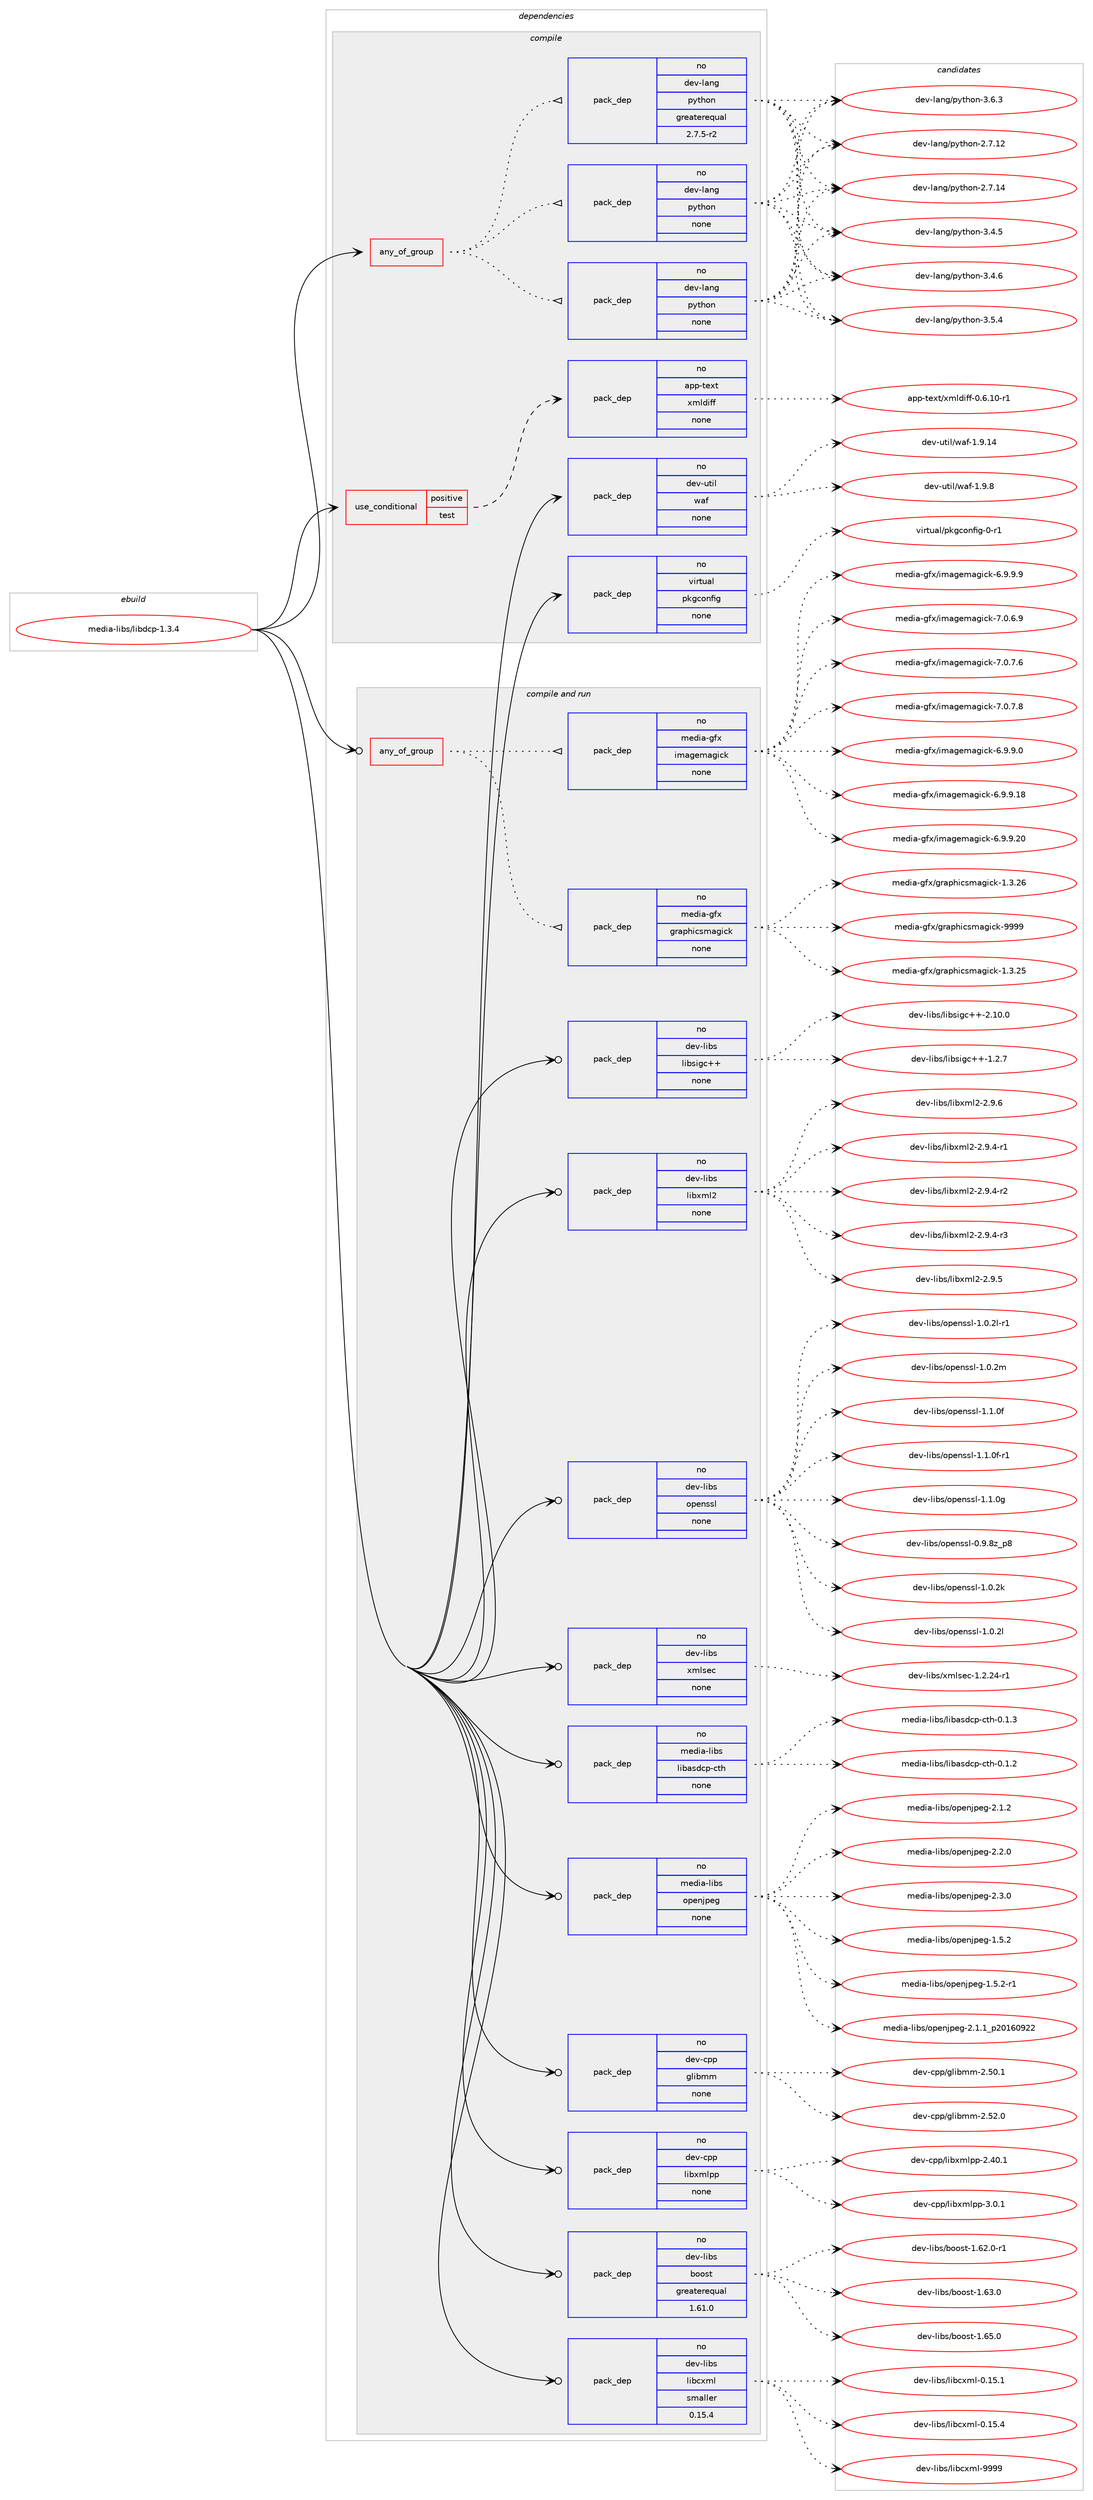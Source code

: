 digraph prolog {

# *************
# Graph options
# *************

newrank=true;
concentrate=true;
compound=true;
graph [rankdir=LR,fontname=Helvetica,fontsize=10,ranksep=1.5];#, ranksep=2.5, nodesep=0.2];
edge  [arrowhead=vee];
node  [fontname=Helvetica,fontsize=10];

# **********
# The ebuild
# **********

subgraph cluster_leftcol {
color=gray;
rank=same;
label=<<i>ebuild</i>>;
id [label="media-libs/libdcp-1.3.4", color=red, width=4, href="../media-libs/libdcp-1.3.4.svg"];
}

# ****************
# The dependencies
# ****************

subgraph cluster_midcol {
color=gray;
label=<<i>dependencies</i>>;
subgraph cluster_compile {
fillcolor="#eeeeee";
style=filled;
label=<<i>compile</i>>;
subgraph any5479 {
dependency363113 [label=<<TABLE BORDER="0" CELLBORDER="1" CELLSPACING="0" CELLPADDING="4"><TR><TD CELLPADDING="10">any_of_group</TD></TR></TABLE>>, shape=none, color=red];subgraph pack267907 {
dependency363114 [label=<<TABLE BORDER="0" CELLBORDER="1" CELLSPACING="0" CELLPADDING="4" WIDTH="220"><TR><TD ROWSPAN="6" CELLPADDING="30">pack_dep</TD></TR><TR><TD WIDTH="110">no</TD></TR><TR><TD>dev-lang</TD></TR><TR><TD>python</TD></TR><TR><TD>none</TD></TR><TR><TD></TD></TR></TABLE>>, shape=none, color=blue];
}
dependency363113:e -> dependency363114:w [weight=20,style="dotted",arrowhead="oinv"];
subgraph pack267908 {
dependency363115 [label=<<TABLE BORDER="0" CELLBORDER="1" CELLSPACING="0" CELLPADDING="4" WIDTH="220"><TR><TD ROWSPAN="6" CELLPADDING="30">pack_dep</TD></TR><TR><TD WIDTH="110">no</TD></TR><TR><TD>dev-lang</TD></TR><TR><TD>python</TD></TR><TR><TD>none</TD></TR><TR><TD></TD></TR></TABLE>>, shape=none, color=blue];
}
dependency363113:e -> dependency363115:w [weight=20,style="dotted",arrowhead="oinv"];
subgraph pack267909 {
dependency363116 [label=<<TABLE BORDER="0" CELLBORDER="1" CELLSPACING="0" CELLPADDING="4" WIDTH="220"><TR><TD ROWSPAN="6" CELLPADDING="30">pack_dep</TD></TR><TR><TD WIDTH="110">no</TD></TR><TR><TD>dev-lang</TD></TR><TR><TD>python</TD></TR><TR><TD>greaterequal</TD></TR><TR><TD>2.7.5-r2</TD></TR></TABLE>>, shape=none, color=blue];
}
dependency363113:e -> dependency363116:w [weight=20,style="dotted",arrowhead="oinv"];
}
id:e -> dependency363113:w [weight=20,style="solid",arrowhead="vee"];
subgraph cond89589 {
dependency363117 [label=<<TABLE BORDER="0" CELLBORDER="1" CELLSPACING="0" CELLPADDING="4"><TR><TD ROWSPAN="3" CELLPADDING="10">use_conditional</TD></TR><TR><TD>positive</TD></TR><TR><TD>test</TD></TR></TABLE>>, shape=none, color=red];
subgraph pack267910 {
dependency363118 [label=<<TABLE BORDER="0" CELLBORDER="1" CELLSPACING="0" CELLPADDING="4" WIDTH="220"><TR><TD ROWSPAN="6" CELLPADDING="30">pack_dep</TD></TR><TR><TD WIDTH="110">no</TD></TR><TR><TD>app-text</TD></TR><TR><TD>xmldiff</TD></TR><TR><TD>none</TD></TR><TR><TD></TD></TR></TABLE>>, shape=none, color=blue];
}
dependency363117:e -> dependency363118:w [weight=20,style="dashed",arrowhead="vee"];
}
id:e -> dependency363117:w [weight=20,style="solid",arrowhead="vee"];
subgraph pack267911 {
dependency363119 [label=<<TABLE BORDER="0" CELLBORDER="1" CELLSPACING="0" CELLPADDING="4" WIDTH="220"><TR><TD ROWSPAN="6" CELLPADDING="30">pack_dep</TD></TR><TR><TD WIDTH="110">no</TD></TR><TR><TD>dev-util</TD></TR><TR><TD>waf</TD></TR><TR><TD>none</TD></TR><TR><TD></TD></TR></TABLE>>, shape=none, color=blue];
}
id:e -> dependency363119:w [weight=20,style="solid",arrowhead="vee"];
subgraph pack267912 {
dependency363120 [label=<<TABLE BORDER="0" CELLBORDER="1" CELLSPACING="0" CELLPADDING="4" WIDTH="220"><TR><TD ROWSPAN="6" CELLPADDING="30">pack_dep</TD></TR><TR><TD WIDTH="110">no</TD></TR><TR><TD>virtual</TD></TR><TR><TD>pkgconfig</TD></TR><TR><TD>none</TD></TR><TR><TD></TD></TR></TABLE>>, shape=none, color=blue];
}
id:e -> dependency363120:w [weight=20,style="solid",arrowhead="vee"];
}
subgraph cluster_compileandrun {
fillcolor="#eeeeee";
style=filled;
label=<<i>compile and run</i>>;
subgraph any5480 {
dependency363121 [label=<<TABLE BORDER="0" CELLBORDER="1" CELLSPACING="0" CELLPADDING="4"><TR><TD CELLPADDING="10">any_of_group</TD></TR></TABLE>>, shape=none, color=red];subgraph pack267913 {
dependency363122 [label=<<TABLE BORDER="0" CELLBORDER="1" CELLSPACING="0" CELLPADDING="4" WIDTH="220"><TR><TD ROWSPAN="6" CELLPADDING="30">pack_dep</TD></TR><TR><TD WIDTH="110">no</TD></TR><TR><TD>media-gfx</TD></TR><TR><TD>graphicsmagick</TD></TR><TR><TD>none</TD></TR><TR><TD></TD></TR></TABLE>>, shape=none, color=blue];
}
dependency363121:e -> dependency363122:w [weight=20,style="dotted",arrowhead="oinv"];
subgraph pack267914 {
dependency363123 [label=<<TABLE BORDER="0" CELLBORDER="1" CELLSPACING="0" CELLPADDING="4" WIDTH="220"><TR><TD ROWSPAN="6" CELLPADDING="30">pack_dep</TD></TR><TR><TD WIDTH="110">no</TD></TR><TR><TD>media-gfx</TD></TR><TR><TD>imagemagick</TD></TR><TR><TD>none</TD></TR><TR><TD></TD></TR></TABLE>>, shape=none, color=blue];
}
dependency363121:e -> dependency363123:w [weight=20,style="dotted",arrowhead="oinv"];
}
id:e -> dependency363121:w [weight=20,style="solid",arrowhead="odotvee"];
subgraph pack267915 {
dependency363124 [label=<<TABLE BORDER="0" CELLBORDER="1" CELLSPACING="0" CELLPADDING="4" WIDTH="220"><TR><TD ROWSPAN="6" CELLPADDING="30">pack_dep</TD></TR><TR><TD WIDTH="110">no</TD></TR><TR><TD>dev-cpp</TD></TR><TR><TD>glibmm</TD></TR><TR><TD>none</TD></TR><TR><TD></TD></TR></TABLE>>, shape=none, color=blue];
}
id:e -> dependency363124:w [weight=20,style="solid",arrowhead="odotvee"];
subgraph pack267916 {
dependency363125 [label=<<TABLE BORDER="0" CELLBORDER="1" CELLSPACING="0" CELLPADDING="4" WIDTH="220"><TR><TD ROWSPAN="6" CELLPADDING="30">pack_dep</TD></TR><TR><TD WIDTH="110">no</TD></TR><TR><TD>dev-cpp</TD></TR><TR><TD>libxmlpp</TD></TR><TR><TD>none</TD></TR><TR><TD></TD></TR></TABLE>>, shape=none, color=blue];
}
id:e -> dependency363125:w [weight=20,style="solid",arrowhead="odotvee"];
subgraph pack267917 {
dependency363126 [label=<<TABLE BORDER="0" CELLBORDER="1" CELLSPACING="0" CELLPADDING="4" WIDTH="220"><TR><TD ROWSPAN="6" CELLPADDING="30">pack_dep</TD></TR><TR><TD WIDTH="110">no</TD></TR><TR><TD>dev-libs</TD></TR><TR><TD>boost</TD></TR><TR><TD>greaterequal</TD></TR><TR><TD>1.61.0</TD></TR></TABLE>>, shape=none, color=blue];
}
id:e -> dependency363126:w [weight=20,style="solid",arrowhead="odotvee"];
subgraph pack267918 {
dependency363127 [label=<<TABLE BORDER="0" CELLBORDER="1" CELLSPACING="0" CELLPADDING="4" WIDTH="220"><TR><TD ROWSPAN="6" CELLPADDING="30">pack_dep</TD></TR><TR><TD WIDTH="110">no</TD></TR><TR><TD>dev-libs</TD></TR><TR><TD>libcxml</TD></TR><TR><TD>smaller</TD></TR><TR><TD>0.15.4</TD></TR></TABLE>>, shape=none, color=blue];
}
id:e -> dependency363127:w [weight=20,style="solid",arrowhead="odotvee"];
subgraph pack267919 {
dependency363128 [label=<<TABLE BORDER="0" CELLBORDER="1" CELLSPACING="0" CELLPADDING="4" WIDTH="220"><TR><TD ROWSPAN="6" CELLPADDING="30">pack_dep</TD></TR><TR><TD WIDTH="110">no</TD></TR><TR><TD>dev-libs</TD></TR><TR><TD>libsigc++</TD></TR><TR><TD>none</TD></TR><TR><TD></TD></TR></TABLE>>, shape=none, color=blue];
}
id:e -> dependency363128:w [weight=20,style="solid",arrowhead="odotvee"];
subgraph pack267920 {
dependency363129 [label=<<TABLE BORDER="0" CELLBORDER="1" CELLSPACING="0" CELLPADDING="4" WIDTH="220"><TR><TD ROWSPAN="6" CELLPADDING="30">pack_dep</TD></TR><TR><TD WIDTH="110">no</TD></TR><TR><TD>dev-libs</TD></TR><TR><TD>libxml2</TD></TR><TR><TD>none</TD></TR><TR><TD></TD></TR></TABLE>>, shape=none, color=blue];
}
id:e -> dependency363129:w [weight=20,style="solid",arrowhead="odotvee"];
subgraph pack267921 {
dependency363130 [label=<<TABLE BORDER="0" CELLBORDER="1" CELLSPACING="0" CELLPADDING="4" WIDTH="220"><TR><TD ROWSPAN="6" CELLPADDING="30">pack_dep</TD></TR><TR><TD WIDTH="110">no</TD></TR><TR><TD>dev-libs</TD></TR><TR><TD>openssl</TD></TR><TR><TD>none</TD></TR><TR><TD></TD></TR></TABLE>>, shape=none, color=blue];
}
id:e -> dependency363130:w [weight=20,style="solid",arrowhead="odotvee"];
subgraph pack267922 {
dependency363131 [label=<<TABLE BORDER="0" CELLBORDER="1" CELLSPACING="0" CELLPADDING="4" WIDTH="220"><TR><TD ROWSPAN="6" CELLPADDING="30">pack_dep</TD></TR><TR><TD WIDTH="110">no</TD></TR><TR><TD>dev-libs</TD></TR><TR><TD>xmlsec</TD></TR><TR><TD>none</TD></TR><TR><TD></TD></TR></TABLE>>, shape=none, color=blue];
}
id:e -> dependency363131:w [weight=20,style="solid",arrowhead="odotvee"];
subgraph pack267923 {
dependency363132 [label=<<TABLE BORDER="0" CELLBORDER="1" CELLSPACING="0" CELLPADDING="4" WIDTH="220"><TR><TD ROWSPAN="6" CELLPADDING="30">pack_dep</TD></TR><TR><TD WIDTH="110">no</TD></TR><TR><TD>media-libs</TD></TR><TR><TD>libasdcp-cth</TD></TR><TR><TD>none</TD></TR><TR><TD></TD></TR></TABLE>>, shape=none, color=blue];
}
id:e -> dependency363132:w [weight=20,style="solid",arrowhead="odotvee"];
subgraph pack267924 {
dependency363133 [label=<<TABLE BORDER="0" CELLBORDER="1" CELLSPACING="0" CELLPADDING="4" WIDTH="220"><TR><TD ROWSPAN="6" CELLPADDING="30">pack_dep</TD></TR><TR><TD WIDTH="110">no</TD></TR><TR><TD>media-libs</TD></TR><TR><TD>openjpeg</TD></TR><TR><TD>none</TD></TR><TR><TD></TD></TR></TABLE>>, shape=none, color=blue];
}
id:e -> dependency363133:w [weight=20,style="solid",arrowhead="odotvee"];
}
subgraph cluster_run {
fillcolor="#eeeeee";
style=filled;
label=<<i>run</i>>;
}
}

# **************
# The candidates
# **************

subgraph cluster_choices {
rank=same;
color=gray;
label=<<i>candidates</i>>;

subgraph choice267907 {
color=black;
nodesep=1;
choice10010111845108971101034711212111610411111045504655464950 [label="dev-lang/python-2.7.12", color=red, width=4,href="../dev-lang/python-2.7.12.svg"];
choice10010111845108971101034711212111610411111045504655464952 [label="dev-lang/python-2.7.14", color=red, width=4,href="../dev-lang/python-2.7.14.svg"];
choice100101118451089711010347112121116104111110455146524653 [label="dev-lang/python-3.4.5", color=red, width=4,href="../dev-lang/python-3.4.5.svg"];
choice100101118451089711010347112121116104111110455146524654 [label="dev-lang/python-3.4.6", color=red, width=4,href="../dev-lang/python-3.4.6.svg"];
choice100101118451089711010347112121116104111110455146534652 [label="dev-lang/python-3.5.4", color=red, width=4,href="../dev-lang/python-3.5.4.svg"];
choice100101118451089711010347112121116104111110455146544651 [label="dev-lang/python-3.6.3", color=red, width=4,href="../dev-lang/python-3.6.3.svg"];
dependency363114:e -> choice10010111845108971101034711212111610411111045504655464950:w [style=dotted,weight="100"];
dependency363114:e -> choice10010111845108971101034711212111610411111045504655464952:w [style=dotted,weight="100"];
dependency363114:e -> choice100101118451089711010347112121116104111110455146524653:w [style=dotted,weight="100"];
dependency363114:e -> choice100101118451089711010347112121116104111110455146524654:w [style=dotted,weight="100"];
dependency363114:e -> choice100101118451089711010347112121116104111110455146534652:w [style=dotted,weight="100"];
dependency363114:e -> choice100101118451089711010347112121116104111110455146544651:w [style=dotted,weight="100"];
}
subgraph choice267908 {
color=black;
nodesep=1;
choice10010111845108971101034711212111610411111045504655464950 [label="dev-lang/python-2.7.12", color=red, width=4,href="../dev-lang/python-2.7.12.svg"];
choice10010111845108971101034711212111610411111045504655464952 [label="dev-lang/python-2.7.14", color=red, width=4,href="../dev-lang/python-2.7.14.svg"];
choice100101118451089711010347112121116104111110455146524653 [label="dev-lang/python-3.4.5", color=red, width=4,href="../dev-lang/python-3.4.5.svg"];
choice100101118451089711010347112121116104111110455146524654 [label="dev-lang/python-3.4.6", color=red, width=4,href="../dev-lang/python-3.4.6.svg"];
choice100101118451089711010347112121116104111110455146534652 [label="dev-lang/python-3.5.4", color=red, width=4,href="../dev-lang/python-3.5.4.svg"];
choice100101118451089711010347112121116104111110455146544651 [label="dev-lang/python-3.6.3", color=red, width=4,href="../dev-lang/python-3.6.3.svg"];
dependency363115:e -> choice10010111845108971101034711212111610411111045504655464950:w [style=dotted,weight="100"];
dependency363115:e -> choice10010111845108971101034711212111610411111045504655464952:w [style=dotted,weight="100"];
dependency363115:e -> choice100101118451089711010347112121116104111110455146524653:w [style=dotted,weight="100"];
dependency363115:e -> choice100101118451089711010347112121116104111110455146524654:w [style=dotted,weight="100"];
dependency363115:e -> choice100101118451089711010347112121116104111110455146534652:w [style=dotted,weight="100"];
dependency363115:e -> choice100101118451089711010347112121116104111110455146544651:w [style=dotted,weight="100"];
}
subgraph choice267909 {
color=black;
nodesep=1;
choice10010111845108971101034711212111610411111045504655464950 [label="dev-lang/python-2.7.12", color=red, width=4,href="../dev-lang/python-2.7.12.svg"];
choice10010111845108971101034711212111610411111045504655464952 [label="dev-lang/python-2.7.14", color=red, width=4,href="../dev-lang/python-2.7.14.svg"];
choice100101118451089711010347112121116104111110455146524653 [label="dev-lang/python-3.4.5", color=red, width=4,href="../dev-lang/python-3.4.5.svg"];
choice100101118451089711010347112121116104111110455146524654 [label="dev-lang/python-3.4.6", color=red, width=4,href="../dev-lang/python-3.4.6.svg"];
choice100101118451089711010347112121116104111110455146534652 [label="dev-lang/python-3.5.4", color=red, width=4,href="../dev-lang/python-3.5.4.svg"];
choice100101118451089711010347112121116104111110455146544651 [label="dev-lang/python-3.6.3", color=red, width=4,href="../dev-lang/python-3.6.3.svg"];
dependency363116:e -> choice10010111845108971101034711212111610411111045504655464950:w [style=dotted,weight="100"];
dependency363116:e -> choice10010111845108971101034711212111610411111045504655464952:w [style=dotted,weight="100"];
dependency363116:e -> choice100101118451089711010347112121116104111110455146524653:w [style=dotted,weight="100"];
dependency363116:e -> choice100101118451089711010347112121116104111110455146524654:w [style=dotted,weight="100"];
dependency363116:e -> choice100101118451089711010347112121116104111110455146534652:w [style=dotted,weight="100"];
dependency363116:e -> choice100101118451089711010347112121116104111110455146544651:w [style=dotted,weight="100"];
}
subgraph choice267910 {
color=black;
nodesep=1;
choice971121124511610112011647120109108100105102102454846544649484511449 [label="app-text/xmldiff-0.6.10-r1", color=red, width=4,href="../app-text/xmldiff-0.6.10-r1.svg"];
dependency363118:e -> choice971121124511610112011647120109108100105102102454846544649484511449:w [style=dotted,weight="100"];
}
subgraph choice267911 {
color=black;
nodesep=1;
choice10010111845117116105108471199710245494657464952 [label="dev-util/waf-1.9.14", color=red, width=4,href="../dev-util/waf-1.9.14.svg"];
choice100101118451171161051084711997102454946574656 [label="dev-util/waf-1.9.8", color=red, width=4,href="../dev-util/waf-1.9.8.svg"];
dependency363119:e -> choice10010111845117116105108471199710245494657464952:w [style=dotted,weight="100"];
dependency363119:e -> choice100101118451171161051084711997102454946574656:w [style=dotted,weight="100"];
}
subgraph choice267912 {
color=black;
nodesep=1;
choice11810511411611797108471121071039911111010210510345484511449 [label="virtual/pkgconfig-0-r1", color=red, width=4,href="../virtual/pkgconfig-0-r1.svg"];
dependency363120:e -> choice11810511411611797108471121071039911111010210510345484511449:w [style=dotted,weight="100"];
}
subgraph choice267913 {
color=black;
nodesep=1;
choice1091011001059745103102120471031149711210410599115109971031059910745494651465053 [label="media-gfx/graphicsmagick-1.3.25", color=red, width=4,href="../media-gfx/graphicsmagick-1.3.25.svg"];
choice1091011001059745103102120471031149711210410599115109971031059910745494651465054 [label="media-gfx/graphicsmagick-1.3.26", color=red, width=4,href="../media-gfx/graphicsmagick-1.3.26.svg"];
choice109101100105974510310212047103114971121041059911510997103105991074557575757 [label="media-gfx/graphicsmagick-9999", color=red, width=4,href="../media-gfx/graphicsmagick-9999.svg"];
dependency363122:e -> choice1091011001059745103102120471031149711210410599115109971031059910745494651465053:w [style=dotted,weight="100"];
dependency363122:e -> choice1091011001059745103102120471031149711210410599115109971031059910745494651465054:w [style=dotted,weight="100"];
dependency363122:e -> choice109101100105974510310212047103114971121041059911510997103105991074557575757:w [style=dotted,weight="100"];
}
subgraph choice267914 {
color=black;
nodesep=1;
choice1091011001059745103102120471051099710310110997103105991074554465746574648 [label="media-gfx/imagemagick-6.9.9.0", color=red, width=4,href="../media-gfx/imagemagick-6.9.9.0.svg"];
choice109101100105974510310212047105109971031011099710310599107455446574657464956 [label="media-gfx/imagemagick-6.9.9.18", color=red, width=4,href="../media-gfx/imagemagick-6.9.9.18.svg"];
choice109101100105974510310212047105109971031011099710310599107455446574657465048 [label="media-gfx/imagemagick-6.9.9.20", color=red, width=4,href="../media-gfx/imagemagick-6.9.9.20.svg"];
choice1091011001059745103102120471051099710310110997103105991074554465746574657 [label="media-gfx/imagemagick-6.9.9.9", color=red, width=4,href="../media-gfx/imagemagick-6.9.9.9.svg"];
choice1091011001059745103102120471051099710310110997103105991074555464846544657 [label="media-gfx/imagemagick-7.0.6.9", color=red, width=4,href="../media-gfx/imagemagick-7.0.6.9.svg"];
choice1091011001059745103102120471051099710310110997103105991074555464846554654 [label="media-gfx/imagemagick-7.0.7.6", color=red, width=4,href="../media-gfx/imagemagick-7.0.7.6.svg"];
choice1091011001059745103102120471051099710310110997103105991074555464846554656 [label="media-gfx/imagemagick-7.0.7.8", color=red, width=4,href="../media-gfx/imagemagick-7.0.7.8.svg"];
dependency363123:e -> choice1091011001059745103102120471051099710310110997103105991074554465746574648:w [style=dotted,weight="100"];
dependency363123:e -> choice109101100105974510310212047105109971031011099710310599107455446574657464956:w [style=dotted,weight="100"];
dependency363123:e -> choice109101100105974510310212047105109971031011099710310599107455446574657465048:w [style=dotted,weight="100"];
dependency363123:e -> choice1091011001059745103102120471051099710310110997103105991074554465746574657:w [style=dotted,weight="100"];
dependency363123:e -> choice1091011001059745103102120471051099710310110997103105991074555464846544657:w [style=dotted,weight="100"];
dependency363123:e -> choice1091011001059745103102120471051099710310110997103105991074555464846554654:w [style=dotted,weight="100"];
dependency363123:e -> choice1091011001059745103102120471051099710310110997103105991074555464846554656:w [style=dotted,weight="100"];
}
subgraph choice267915 {
color=black;
nodesep=1;
choice1001011184599112112471031081059810910945504653484649 [label="dev-cpp/glibmm-2.50.1", color=red, width=4,href="../dev-cpp/glibmm-2.50.1.svg"];
choice1001011184599112112471031081059810910945504653504648 [label="dev-cpp/glibmm-2.52.0", color=red, width=4,href="../dev-cpp/glibmm-2.52.0.svg"];
dependency363124:e -> choice1001011184599112112471031081059810910945504653484649:w [style=dotted,weight="100"];
dependency363124:e -> choice1001011184599112112471031081059810910945504653504648:w [style=dotted,weight="100"];
}
subgraph choice267916 {
color=black;
nodesep=1;
choice1001011184599112112471081059812010910811211245504652484649 [label="dev-cpp/libxmlpp-2.40.1", color=red, width=4,href="../dev-cpp/libxmlpp-2.40.1.svg"];
choice10010111845991121124710810598120109108112112455146484649 [label="dev-cpp/libxmlpp-3.0.1", color=red, width=4,href="../dev-cpp/libxmlpp-3.0.1.svg"];
dependency363125:e -> choice1001011184599112112471081059812010910811211245504652484649:w [style=dotted,weight="100"];
dependency363125:e -> choice10010111845991121124710810598120109108112112455146484649:w [style=dotted,weight="100"];
}
subgraph choice267917 {
color=black;
nodesep=1;
choice10010111845108105981154798111111115116454946545046484511449 [label="dev-libs/boost-1.62.0-r1", color=red, width=4,href="../dev-libs/boost-1.62.0-r1.svg"];
choice1001011184510810598115479811111111511645494654514648 [label="dev-libs/boost-1.63.0", color=red, width=4,href="../dev-libs/boost-1.63.0.svg"];
choice1001011184510810598115479811111111511645494654534648 [label="dev-libs/boost-1.65.0", color=red, width=4,href="../dev-libs/boost-1.65.0.svg"];
dependency363126:e -> choice10010111845108105981154798111111115116454946545046484511449:w [style=dotted,weight="100"];
dependency363126:e -> choice1001011184510810598115479811111111511645494654514648:w [style=dotted,weight="100"];
dependency363126:e -> choice1001011184510810598115479811111111511645494654534648:w [style=dotted,weight="100"];
}
subgraph choice267918 {
color=black;
nodesep=1;
choice100101118451081059811547108105989912010910845484649534649 [label="dev-libs/libcxml-0.15.1", color=red, width=4,href="../dev-libs/libcxml-0.15.1.svg"];
choice100101118451081059811547108105989912010910845484649534652 [label="dev-libs/libcxml-0.15.4", color=red, width=4,href="../dev-libs/libcxml-0.15.4.svg"];
choice10010111845108105981154710810598991201091084557575757 [label="dev-libs/libcxml-9999", color=red, width=4,href="../dev-libs/libcxml-9999.svg"];
dependency363127:e -> choice100101118451081059811547108105989912010910845484649534649:w [style=dotted,weight="100"];
dependency363127:e -> choice100101118451081059811547108105989912010910845484649534652:w [style=dotted,weight="100"];
dependency363127:e -> choice10010111845108105981154710810598991201091084557575757:w [style=dotted,weight="100"];
}
subgraph choice267919 {
color=black;
nodesep=1;
choice10010111845108105981154710810598115105103994343454946504655 [label="dev-libs/libsigc++-1.2.7", color=red, width=4,href="../dev-libs/libsigc++-1.2.7.svg"];
choice1001011184510810598115471081059811510510399434345504649484648 [label="dev-libs/libsigc++-2.10.0", color=red, width=4,href="../dev-libs/libsigc++-2.10.0.svg"];
dependency363128:e -> choice10010111845108105981154710810598115105103994343454946504655:w [style=dotted,weight="100"];
dependency363128:e -> choice1001011184510810598115471081059811510510399434345504649484648:w [style=dotted,weight="100"];
}
subgraph choice267920 {
color=black;
nodesep=1;
choice10010111845108105981154710810598120109108504550465746524511449 [label="dev-libs/libxml2-2.9.4-r1", color=red, width=4,href="../dev-libs/libxml2-2.9.4-r1.svg"];
choice10010111845108105981154710810598120109108504550465746524511450 [label="dev-libs/libxml2-2.9.4-r2", color=red, width=4,href="../dev-libs/libxml2-2.9.4-r2.svg"];
choice10010111845108105981154710810598120109108504550465746524511451 [label="dev-libs/libxml2-2.9.4-r3", color=red, width=4,href="../dev-libs/libxml2-2.9.4-r3.svg"];
choice1001011184510810598115471081059812010910850455046574653 [label="dev-libs/libxml2-2.9.5", color=red, width=4,href="../dev-libs/libxml2-2.9.5.svg"];
choice1001011184510810598115471081059812010910850455046574654 [label="dev-libs/libxml2-2.9.6", color=red, width=4,href="../dev-libs/libxml2-2.9.6.svg"];
dependency363129:e -> choice10010111845108105981154710810598120109108504550465746524511449:w [style=dotted,weight="100"];
dependency363129:e -> choice10010111845108105981154710810598120109108504550465746524511450:w [style=dotted,weight="100"];
dependency363129:e -> choice10010111845108105981154710810598120109108504550465746524511451:w [style=dotted,weight="100"];
dependency363129:e -> choice1001011184510810598115471081059812010910850455046574653:w [style=dotted,weight="100"];
dependency363129:e -> choice1001011184510810598115471081059812010910850455046574654:w [style=dotted,weight="100"];
}
subgraph choice267921 {
color=black;
nodesep=1;
choice1001011184510810598115471111121011101151151084548465746561229511256 [label="dev-libs/openssl-0.9.8z_p8", color=red, width=4,href="../dev-libs/openssl-0.9.8z_p8.svg"];
choice100101118451081059811547111112101110115115108454946484650107 [label="dev-libs/openssl-1.0.2k", color=red, width=4,href="../dev-libs/openssl-1.0.2k.svg"];
choice100101118451081059811547111112101110115115108454946484650108 [label="dev-libs/openssl-1.0.2l", color=red, width=4,href="../dev-libs/openssl-1.0.2l.svg"];
choice1001011184510810598115471111121011101151151084549464846501084511449 [label="dev-libs/openssl-1.0.2l-r1", color=red, width=4,href="../dev-libs/openssl-1.0.2l-r1.svg"];
choice100101118451081059811547111112101110115115108454946484650109 [label="dev-libs/openssl-1.0.2m", color=red, width=4,href="../dev-libs/openssl-1.0.2m.svg"];
choice100101118451081059811547111112101110115115108454946494648102 [label="dev-libs/openssl-1.1.0f", color=red, width=4,href="../dev-libs/openssl-1.1.0f.svg"];
choice1001011184510810598115471111121011101151151084549464946481024511449 [label="dev-libs/openssl-1.1.0f-r1", color=red, width=4,href="../dev-libs/openssl-1.1.0f-r1.svg"];
choice100101118451081059811547111112101110115115108454946494648103 [label="dev-libs/openssl-1.1.0g", color=red, width=4,href="../dev-libs/openssl-1.1.0g.svg"];
dependency363130:e -> choice1001011184510810598115471111121011101151151084548465746561229511256:w [style=dotted,weight="100"];
dependency363130:e -> choice100101118451081059811547111112101110115115108454946484650107:w [style=dotted,weight="100"];
dependency363130:e -> choice100101118451081059811547111112101110115115108454946484650108:w [style=dotted,weight="100"];
dependency363130:e -> choice1001011184510810598115471111121011101151151084549464846501084511449:w [style=dotted,weight="100"];
dependency363130:e -> choice100101118451081059811547111112101110115115108454946484650109:w [style=dotted,weight="100"];
dependency363130:e -> choice100101118451081059811547111112101110115115108454946494648102:w [style=dotted,weight="100"];
dependency363130:e -> choice1001011184510810598115471111121011101151151084549464946481024511449:w [style=dotted,weight="100"];
dependency363130:e -> choice100101118451081059811547111112101110115115108454946494648103:w [style=dotted,weight="100"];
}
subgraph choice267922 {
color=black;
nodesep=1;
choice10010111845108105981154712010910811510199454946504650524511449 [label="dev-libs/xmlsec-1.2.24-r1", color=red, width=4,href="../dev-libs/xmlsec-1.2.24-r1.svg"];
dependency363131:e -> choice10010111845108105981154712010910811510199454946504650524511449:w [style=dotted,weight="100"];
}
subgraph choice267923 {
color=black;
nodesep=1;
choice109101100105974510810598115471081059897115100991124599116104454846494650 [label="media-libs/libasdcp-cth-0.1.2", color=red, width=4,href="../media-libs/libasdcp-cth-0.1.2.svg"];
choice109101100105974510810598115471081059897115100991124599116104454846494651 [label="media-libs/libasdcp-cth-0.1.3", color=red, width=4,href="../media-libs/libasdcp-cth-0.1.3.svg"];
dependency363132:e -> choice109101100105974510810598115471081059897115100991124599116104454846494650:w [style=dotted,weight="100"];
dependency363132:e -> choice109101100105974510810598115471081059897115100991124599116104454846494651:w [style=dotted,weight="100"];
}
subgraph choice267924 {
color=black;
nodesep=1;
choice10910110010597451081059811547111112101110106112101103454946534650 [label="media-libs/openjpeg-1.5.2", color=red, width=4,href="../media-libs/openjpeg-1.5.2.svg"];
choice109101100105974510810598115471111121011101061121011034549465346504511449 [label="media-libs/openjpeg-1.5.2-r1", color=red, width=4,href="../media-libs/openjpeg-1.5.2-r1.svg"];
choice10910110010597451081059811547111112101110106112101103455046494649951125048495448575050 [label="media-libs/openjpeg-2.1.1_p20160922", color=red, width=4,href="../media-libs/openjpeg-2.1.1_p20160922.svg"];
choice10910110010597451081059811547111112101110106112101103455046494650 [label="media-libs/openjpeg-2.1.2", color=red, width=4,href="../media-libs/openjpeg-2.1.2.svg"];
choice10910110010597451081059811547111112101110106112101103455046504648 [label="media-libs/openjpeg-2.2.0", color=red, width=4,href="../media-libs/openjpeg-2.2.0.svg"];
choice10910110010597451081059811547111112101110106112101103455046514648 [label="media-libs/openjpeg-2.3.0", color=red, width=4,href="../media-libs/openjpeg-2.3.0.svg"];
dependency363133:e -> choice10910110010597451081059811547111112101110106112101103454946534650:w [style=dotted,weight="100"];
dependency363133:e -> choice109101100105974510810598115471111121011101061121011034549465346504511449:w [style=dotted,weight="100"];
dependency363133:e -> choice10910110010597451081059811547111112101110106112101103455046494649951125048495448575050:w [style=dotted,weight="100"];
dependency363133:e -> choice10910110010597451081059811547111112101110106112101103455046494650:w [style=dotted,weight="100"];
dependency363133:e -> choice10910110010597451081059811547111112101110106112101103455046504648:w [style=dotted,weight="100"];
dependency363133:e -> choice10910110010597451081059811547111112101110106112101103455046514648:w [style=dotted,weight="100"];
}
}

}
